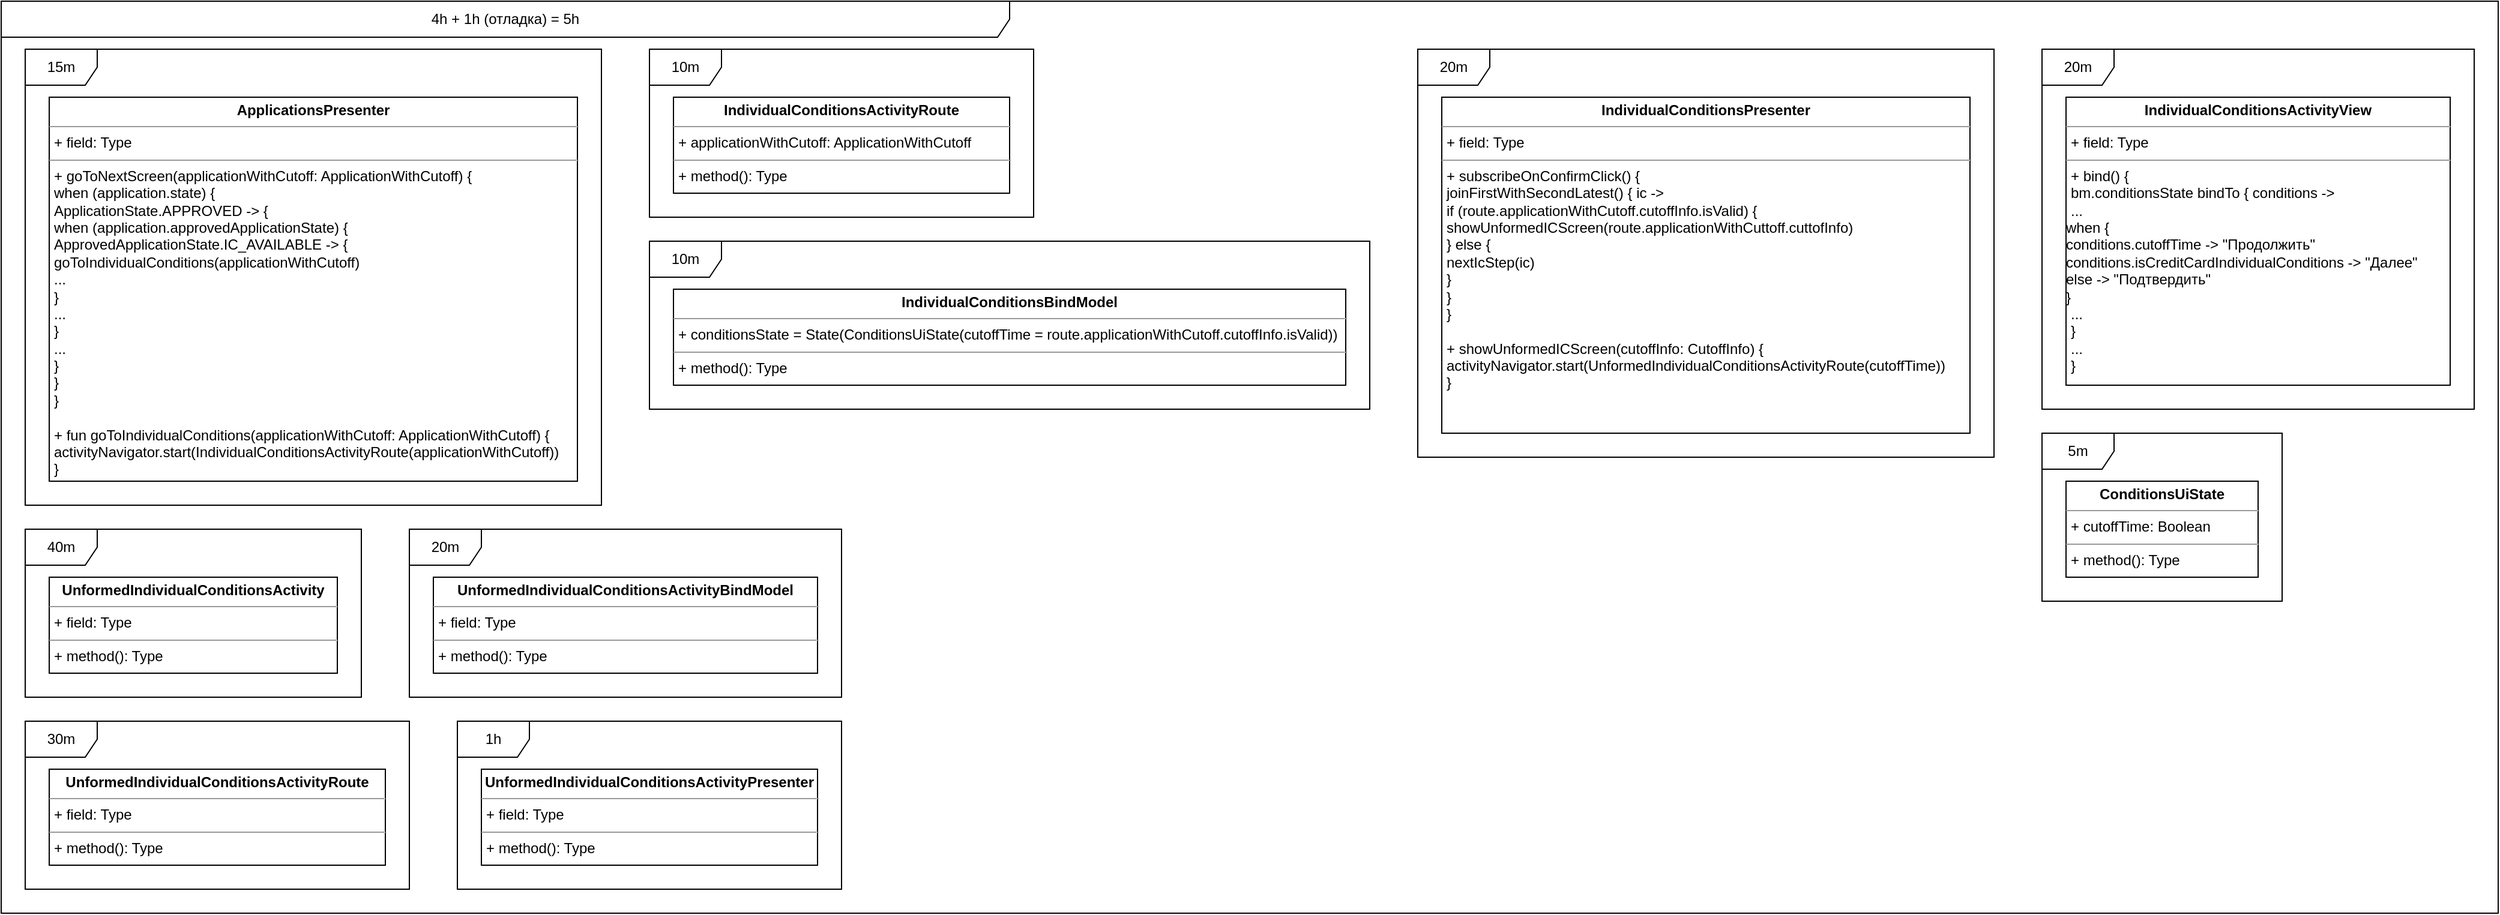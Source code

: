 <mxfile version="17.1.2" type="github">
  <diagram id="P6orFmAGe5Ii_b7BvYmw" name="Page-1">
    <mxGraphModel dx="1113" dy="706" grid="1" gridSize="10" guides="1" tooltips="1" connect="1" arrows="1" fold="1" page="1" pageScale="1" pageWidth="827" pageHeight="1169" math="0" shadow="0">
      <root>
        <mxCell id="0" />
        <mxCell id="1" parent="0" />
        <mxCell id="7kPVL3wSiiriUlEY0Qpc-1" value="&lt;p style=&quot;margin: 0px ; margin-top: 4px ; text-align: center&quot;&gt;&lt;b&gt;ApplicationsPresenter&lt;/b&gt;&lt;/p&gt;&lt;hr size=&quot;1&quot;&gt;&lt;p style=&quot;margin: 0px ; margin-left: 4px&quot;&gt;+ field: Type&lt;/p&gt;&lt;hr size=&quot;1&quot;&gt;&lt;p style=&quot;margin: 0px ; margin-left: 4px&quot;&gt;+ goToNextScreen(applicationWithCutoff: ApplicationWithCutoff) {&lt;/p&gt;&lt;p style=&quot;margin: 0px ; margin-left: 4px&quot;&gt;when (application.state) {&lt;/p&gt;&lt;p style=&quot;margin: 0px ; margin-left: 4px&quot;&gt;ApplicationState.APPROVED -&amp;gt; {&lt;/p&gt;&lt;p style=&quot;margin: 0px ; margin-left: 4px&quot;&gt;when (application.approvedApplicationState) {&lt;/p&gt;&lt;p style=&quot;margin: 0px ; margin-left: 4px&quot;&gt;ApprovedApplicationState.IC_AVAILABLE -&amp;gt; {&lt;/p&gt;&lt;p style=&quot;margin: 0px ; margin-left: 4px&quot;&gt;goToIndividualConditions(applicationWithCutoff)&lt;br&gt;&lt;/p&gt;&lt;p style=&quot;margin: 0px ; margin-left: 4px&quot;&gt;...&lt;br&gt;&lt;/p&gt;&lt;p style=&quot;margin: 0px ; margin-left: 4px&quot;&gt;}&lt;br&gt;&lt;/p&gt;&lt;p style=&quot;margin: 0px ; margin-left: 4px&quot;&gt;...&lt;br&gt;&lt;/p&gt;&lt;p style=&quot;margin: 0px ; margin-left: 4px&quot;&gt;}&lt;br&gt;&lt;/p&gt;&lt;p style=&quot;margin: 0px ; margin-left: 4px&quot;&gt;...&lt;br&gt;&lt;/p&gt;&lt;p style=&quot;margin: 0px ; margin-left: 4px&quot;&gt;}&lt;br&gt;&lt;/p&gt;&lt;p style=&quot;margin: 0px ; margin-left: 4px&quot;&gt;}&lt;br&gt;&lt;/p&gt;&lt;p style=&quot;margin: 0px ; margin-left: 4px&quot;&gt;}&lt;/p&gt;&lt;p style=&quot;margin: 0px ; margin-left: 4px&quot;&gt;&lt;br&gt;&lt;/p&gt;&lt;p style=&quot;margin: 0px ; margin-left: 4px&quot;&gt;+ fun goToIndividualConditions(applicationWithCutoff: ApplicationWithCutoff) {&lt;/p&gt;&lt;p style=&quot;margin: 0px ; margin-left: 4px&quot;&gt;activityNavigator.start(IndividualConditionsActivityRoute(applicationWithCutoff))&lt;br&gt;&lt;/p&gt;&lt;p style=&quot;margin: 0px ; margin-left: 4px&quot;&gt;}&lt;br&gt;&lt;/p&gt;" style="verticalAlign=top;align=left;overflow=fill;fontSize=12;fontFamily=Helvetica;html=1;" vertex="1" parent="1">
          <mxGeometry x="80" y="80" width="440" height="320" as="geometry" />
        </mxCell>
        <mxCell id="7kPVL3wSiiriUlEY0Qpc-2" value="&lt;p style=&quot;margin: 0px ; margin-top: 4px ; text-align: center&quot;&gt;&lt;b&gt;IndividualConditionsActivityRoute&lt;/b&gt;&lt;/p&gt;&lt;hr size=&quot;1&quot;&gt;&lt;p style=&quot;margin: 0px ; margin-left: 4px&quot;&gt;+ applicationWithCutoff: ApplicationWithCutoff&lt;/p&gt;&lt;hr size=&quot;1&quot;&gt;&lt;p style=&quot;margin: 0px ; margin-left: 4px&quot;&gt;+ method(): Type&lt;/p&gt;" style="verticalAlign=top;align=left;overflow=fill;fontSize=12;fontFamily=Helvetica;html=1;" vertex="1" parent="1">
          <mxGeometry x="600" y="80" width="280" height="80" as="geometry" />
        </mxCell>
        <mxCell id="7kPVL3wSiiriUlEY0Qpc-3" value="&lt;p style=&quot;margin: 0px ; margin-top: 4px ; text-align: center&quot;&gt;&lt;b&gt;IndividualConditionsPresenter&lt;/b&gt;&lt;/p&gt;&lt;hr size=&quot;1&quot;&gt;&lt;p style=&quot;margin: 0px ; margin-left: 4px&quot;&gt;+ field: Type&lt;/p&gt;&lt;hr size=&quot;1&quot;&gt;&lt;p style=&quot;margin: 0px ; margin-left: 4px&quot;&gt;+ subscribeOnConfirmClick() {&lt;/p&gt;&lt;p style=&quot;margin: 0px ; margin-left: 4px&quot;&gt;joinFirstWithSecondLatest() { ic -&amp;gt;&lt;br&gt;&lt;/p&gt;&lt;p style=&quot;margin: 0px ; margin-left: 4px&quot;&gt;if (route.applicationWithCutoff.cutoffInfo.isValid) {&lt;/p&gt;&lt;p style=&quot;margin: 0px ; margin-left: 4px&quot;&gt;showUnformedICScreen(route.applicationWithCuttoff.cuttofInfo)&lt;br&gt;&lt;/p&gt;&lt;p style=&quot;margin: 0px ; margin-left: 4px&quot;&gt;} else {&lt;/p&gt;&lt;p style=&quot;margin: 0px ; margin-left: 4px&quot;&gt;nextIcStep(ic)&lt;br&gt;&lt;/p&gt;&lt;p style=&quot;margin: 0px ; margin-left: 4px&quot;&gt;}&lt;br&gt;&lt;/p&gt;&lt;p style=&quot;margin: 0px ; margin-left: 4px&quot;&gt;}&lt;br&gt;&lt;/p&gt;&lt;p style=&quot;margin: 0px ; margin-left: 4px&quot;&gt;}&lt;/p&gt;&lt;p style=&quot;margin: 0px ; margin-left: 4px&quot;&gt;&lt;br&gt;&lt;/p&gt;&lt;p style=&quot;margin: 0px ; margin-left: 4px&quot;&gt;+ showUnformedICScreen(cutoffInfo: CutoffInfo) {&lt;/p&gt;&lt;p style=&quot;margin: 0px ; margin-left: 4px&quot;&gt;activityNavigator.start(UnformedIndividualConditionsActivityRoute(cutoffTime))&lt;br&gt;&lt;/p&gt;&lt;p style=&quot;margin: 0px ; margin-left: 4px&quot;&gt;}&lt;br&gt;&lt;/p&gt;" style="verticalAlign=top;align=left;overflow=fill;fontSize=12;fontFamily=Helvetica;html=1;" vertex="1" parent="1">
          <mxGeometry x="1240" y="80" width="440" height="280" as="geometry" />
        </mxCell>
        <mxCell id="7kPVL3wSiiriUlEY0Qpc-4" value="&lt;p style=&quot;margin: 0px ; margin-top: 4px ; text-align: center&quot;&gt;&lt;b&gt;IndividualConditionsBindModel&lt;/b&gt;&lt;/p&gt;&lt;hr size=&quot;1&quot;&gt;&lt;p style=&quot;margin: 0px ; margin-left: 4px&quot;&gt;+ conditionsState = State(ConditionsUiState(cutoffTime = route.applicationWithCutoff.cutoffInfo.isValid))&lt;br&gt;&lt;/p&gt;&lt;hr size=&quot;1&quot;&gt;&lt;p style=&quot;margin: 0px ; margin-left: 4px&quot;&gt;+ method(): Type&lt;/p&gt;" style="verticalAlign=top;align=left;overflow=fill;fontSize=12;fontFamily=Helvetica;html=1;" vertex="1" parent="1">
          <mxGeometry x="600" y="240" width="560" height="80" as="geometry" />
        </mxCell>
        <mxCell id="7kPVL3wSiiriUlEY0Qpc-5" value="&lt;p style=&quot;margin: 0px ; margin-top: 4px ; text-align: center&quot;&gt;&lt;b&gt;IndividualConditionsActivityView&lt;/b&gt;&lt;/p&gt;&lt;hr size=&quot;1&quot;&gt;&lt;p style=&quot;margin: 0px ; margin-left: 4px&quot;&gt;+ field: Type&lt;/p&gt;&lt;hr size=&quot;1&quot;&gt;&lt;p style=&quot;margin: 0px ; margin-left: 4px&quot;&gt;+ bind() {&lt;/p&gt;&lt;p style=&quot;margin: 0px ; margin-left: 4px&quot;&gt;bm.conditionsState bindTo { conditions -&amp;gt;&lt;/p&gt;&lt;p style=&quot;margin: 0px ; margin-left: 4px&quot;&gt;...&lt;/p&gt;&lt;div&gt;when {&lt;/div&gt;&lt;div&gt;conditions.cutoffTime -&amp;gt; &quot;Продолжить&quot;&lt;/div&gt;&lt;div&gt;conditions.isCreditCardIndividualConditions -&amp;gt; &quot;Далее&quot;&lt;/div&gt;&lt;div&gt;else -&amp;gt; &quot;Подтвердить&quot;&lt;br&gt;&lt;/div&gt;&lt;div&gt;}&lt;/div&gt;&lt;p style=&quot;margin: 0px ; margin-left: 4px&quot;&gt;...&lt;br&gt;&lt;/p&gt;&lt;p style=&quot;margin: 0px ; margin-left: 4px&quot;&gt;}&lt;br&gt;&lt;/p&gt;&lt;p style=&quot;margin: 0px ; margin-left: 4px&quot;&gt;...&lt;br&gt;&lt;/p&gt;&lt;p style=&quot;margin: 0px ; margin-left: 4px&quot;&gt;}&lt;br&gt;&lt;/p&gt;" style="verticalAlign=top;align=left;overflow=fill;fontSize=12;fontFamily=Helvetica;html=1;" vertex="1" parent="1">
          <mxGeometry x="1760" y="80" width="320" height="240" as="geometry" />
        </mxCell>
        <mxCell id="7kPVL3wSiiriUlEY0Qpc-6" value="&lt;p style=&quot;margin: 0px ; margin-top: 4px ; text-align: center&quot;&gt;&lt;b&gt;ConditionsUiState&lt;/b&gt;&lt;/p&gt;&lt;hr size=&quot;1&quot;&gt;&lt;p style=&quot;margin: 0px ; margin-left: 4px&quot;&gt;+ cutoffTime: Boolean&lt;br&gt;&lt;/p&gt;&lt;hr size=&quot;1&quot;&gt;&lt;p style=&quot;margin: 0px ; margin-left: 4px&quot;&gt;+ method(): Type&lt;/p&gt;" style="verticalAlign=top;align=left;overflow=fill;fontSize=12;fontFamily=Helvetica;html=1;" vertex="1" parent="1">
          <mxGeometry x="1760" y="400" width="160" height="80" as="geometry" />
        </mxCell>
        <mxCell id="7kPVL3wSiiriUlEY0Qpc-7" value="&lt;p style=&quot;margin: 0px ; margin-top: 4px ; text-align: center&quot;&gt;&lt;b&gt;UnformedIndividualConditionsActivity&lt;/b&gt;&lt;/p&gt;&lt;hr size=&quot;1&quot;&gt;&lt;p style=&quot;margin: 0px ; margin-left: 4px&quot;&gt;+ field: Type&lt;/p&gt;&lt;hr size=&quot;1&quot;&gt;&lt;p style=&quot;margin: 0px ; margin-left: 4px&quot;&gt;+ method(): Type&lt;/p&gt;" style="verticalAlign=top;align=left;overflow=fill;fontSize=12;fontFamily=Helvetica;html=1;" vertex="1" parent="1">
          <mxGeometry x="80" y="480" width="240" height="80" as="geometry" />
        </mxCell>
        <mxCell id="7kPVL3wSiiriUlEY0Qpc-8" value="&lt;p style=&quot;margin: 0px ; margin-top: 4px ; text-align: center&quot;&gt;&lt;b&gt;UnformedIndividualConditionsActivityRoute&lt;/b&gt;&lt;/p&gt;&lt;hr size=&quot;1&quot;&gt;&lt;p style=&quot;margin: 0px ; margin-left: 4px&quot;&gt;+ field: Type&lt;/p&gt;&lt;hr size=&quot;1&quot;&gt;&lt;p style=&quot;margin: 0px ; margin-left: 4px&quot;&gt;+ method(): Type&lt;/p&gt;" style="verticalAlign=top;align=left;overflow=fill;fontSize=12;fontFamily=Helvetica;html=1;" vertex="1" parent="1">
          <mxGeometry x="80" y="640" width="280" height="80" as="geometry" />
        </mxCell>
        <mxCell id="7kPVL3wSiiriUlEY0Qpc-9" value="&lt;p style=&quot;margin: 0px ; margin-top: 4px ; text-align: center&quot;&gt;&lt;b&gt;UnformedIndividualConditionsActivityPresenter&lt;/b&gt;&lt;/p&gt;&lt;hr size=&quot;1&quot;&gt;&lt;p style=&quot;margin: 0px ; margin-left: 4px&quot;&gt;+ field: Type&lt;/p&gt;&lt;hr size=&quot;1&quot;&gt;&lt;p style=&quot;margin: 0px ; margin-left: 4px&quot;&gt;+ method(): Type&lt;/p&gt;" style="verticalAlign=top;align=left;overflow=fill;fontSize=12;fontFamily=Helvetica;html=1;" vertex="1" parent="1">
          <mxGeometry x="440" y="640" width="280" height="80" as="geometry" />
        </mxCell>
        <mxCell id="7kPVL3wSiiriUlEY0Qpc-10" value="&lt;p style=&quot;margin: 0px ; margin-top: 4px ; text-align: center&quot;&gt;&lt;b&gt;UnformedIndividualConditionsActivityBindModel&lt;/b&gt;&lt;/p&gt;&lt;hr size=&quot;1&quot;&gt;&lt;p style=&quot;margin: 0px ; margin-left: 4px&quot;&gt;+ field: Type&lt;/p&gt;&lt;hr size=&quot;1&quot;&gt;&lt;p style=&quot;margin: 0px ; margin-left: 4px&quot;&gt;+ method(): Type&lt;/p&gt;" style="verticalAlign=top;align=left;overflow=fill;fontSize=12;fontFamily=Helvetica;html=1;" vertex="1" parent="1">
          <mxGeometry x="400" y="480" width="320" height="80" as="geometry" />
        </mxCell>
        <mxCell id="7kPVL3wSiiriUlEY0Qpc-11" value="15m" style="shape=umlFrame;whiteSpace=wrap;html=1;" vertex="1" parent="1">
          <mxGeometry x="60" y="40" width="480" height="380" as="geometry" />
        </mxCell>
        <mxCell id="7kPVL3wSiiriUlEY0Qpc-12" value="10m" style="shape=umlFrame;whiteSpace=wrap;html=1;" vertex="1" parent="1">
          <mxGeometry x="580" y="40" width="320" height="140" as="geometry" />
        </mxCell>
        <mxCell id="7kPVL3wSiiriUlEY0Qpc-13" value="10m" style="shape=umlFrame;whiteSpace=wrap;html=1;" vertex="1" parent="1">
          <mxGeometry x="580" y="200" width="600" height="140" as="geometry" />
        </mxCell>
        <mxCell id="7kPVL3wSiiriUlEY0Qpc-14" value="20m" style="shape=umlFrame;whiteSpace=wrap;html=1;" vertex="1" parent="1">
          <mxGeometry x="1220" y="40" width="480" height="340" as="geometry" />
        </mxCell>
        <mxCell id="7kPVL3wSiiriUlEY0Qpc-15" value="5m" style="shape=umlFrame;whiteSpace=wrap;html=1;" vertex="1" parent="1">
          <mxGeometry x="1740" y="360" width="200" height="140" as="geometry" />
        </mxCell>
        <mxCell id="7kPVL3wSiiriUlEY0Qpc-16" value="20m" style="shape=umlFrame;whiteSpace=wrap;html=1;" vertex="1" parent="1">
          <mxGeometry x="1740" y="40" width="360" height="300" as="geometry" />
        </mxCell>
        <mxCell id="7kPVL3wSiiriUlEY0Qpc-17" value="40m" style="shape=umlFrame;whiteSpace=wrap;html=1;" vertex="1" parent="1">
          <mxGeometry x="60" y="440" width="280" height="140" as="geometry" />
        </mxCell>
        <mxCell id="7kPVL3wSiiriUlEY0Qpc-18" value="20m" style="shape=umlFrame;whiteSpace=wrap;html=1;" vertex="1" parent="1">
          <mxGeometry x="380" y="440" width="360" height="140" as="geometry" />
        </mxCell>
        <mxCell id="7kPVL3wSiiriUlEY0Qpc-19" value="30m" style="shape=umlFrame;whiteSpace=wrap;html=1;" vertex="1" parent="1">
          <mxGeometry x="60" y="600" width="320" height="140" as="geometry" />
        </mxCell>
        <mxCell id="7kPVL3wSiiriUlEY0Qpc-20" value="1h" style="shape=umlFrame;whiteSpace=wrap;html=1;" vertex="1" parent="1">
          <mxGeometry x="420" y="600" width="320" height="140" as="geometry" />
        </mxCell>
        <mxCell id="7kPVL3wSiiriUlEY0Qpc-21" value="4h + 1h (отладка) = 5h" style="shape=umlFrame;whiteSpace=wrap;html=1;width=840;height=30;" vertex="1" parent="1">
          <mxGeometry x="40" width="2080" height="760" as="geometry" />
        </mxCell>
      </root>
    </mxGraphModel>
  </diagram>
</mxfile>
